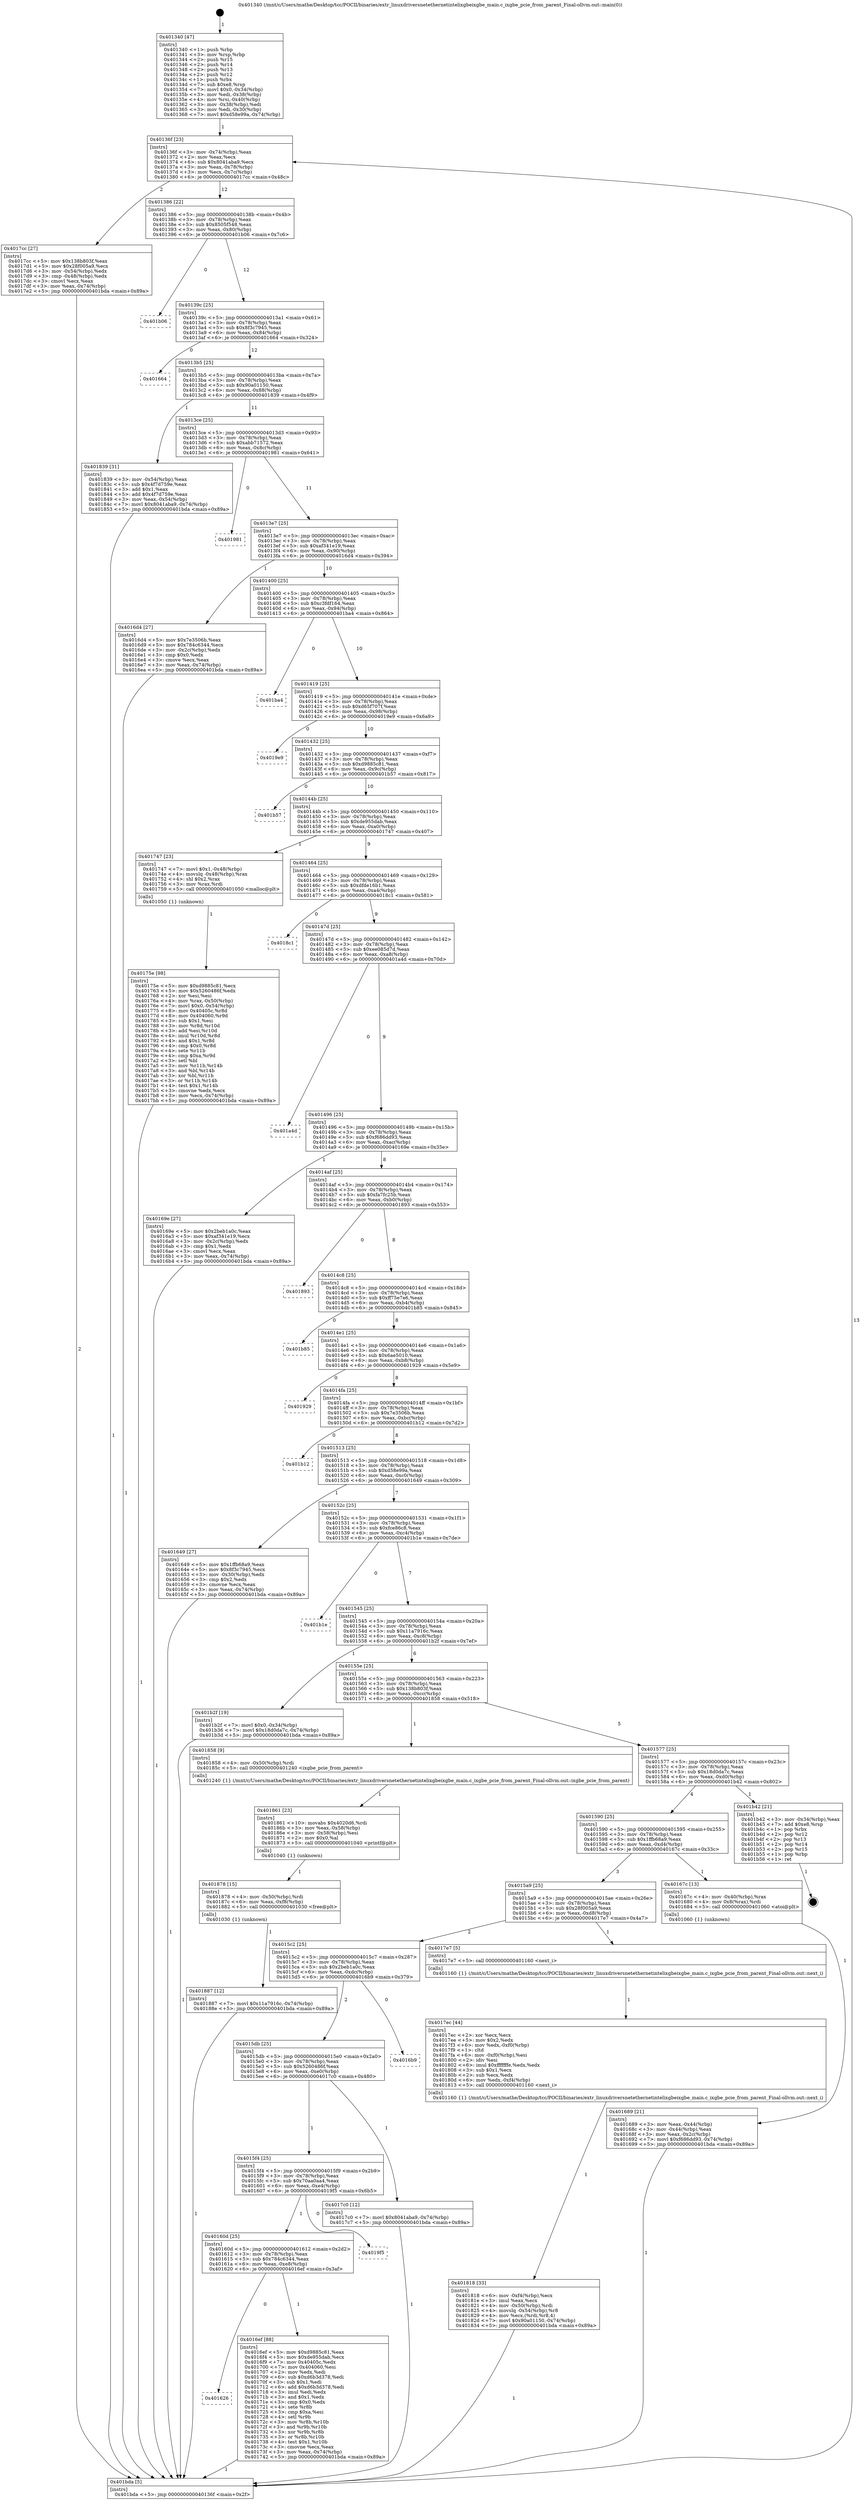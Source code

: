 digraph "0x401340" {
  label = "0x401340 (/mnt/c/Users/mathe/Desktop/tcc/POCII/binaries/extr_linuxdriversnetethernetintelixgbeixgbe_main.c_ixgbe_pcie_from_parent_Final-ollvm.out::main(0))"
  labelloc = "t"
  node[shape=record]

  Entry [label="",width=0.3,height=0.3,shape=circle,fillcolor=black,style=filled]
  "0x40136f" [label="{
     0x40136f [23]\l
     | [instrs]\l
     &nbsp;&nbsp;0x40136f \<+3\>: mov -0x74(%rbp),%eax\l
     &nbsp;&nbsp;0x401372 \<+2\>: mov %eax,%ecx\l
     &nbsp;&nbsp;0x401374 \<+6\>: sub $0x8041aba9,%ecx\l
     &nbsp;&nbsp;0x40137a \<+3\>: mov %eax,-0x78(%rbp)\l
     &nbsp;&nbsp;0x40137d \<+3\>: mov %ecx,-0x7c(%rbp)\l
     &nbsp;&nbsp;0x401380 \<+6\>: je 00000000004017cc \<main+0x48c\>\l
  }"]
  "0x4017cc" [label="{
     0x4017cc [27]\l
     | [instrs]\l
     &nbsp;&nbsp;0x4017cc \<+5\>: mov $0x138b803f,%eax\l
     &nbsp;&nbsp;0x4017d1 \<+5\>: mov $0x28f005a9,%ecx\l
     &nbsp;&nbsp;0x4017d6 \<+3\>: mov -0x54(%rbp),%edx\l
     &nbsp;&nbsp;0x4017d9 \<+3\>: cmp -0x48(%rbp),%edx\l
     &nbsp;&nbsp;0x4017dc \<+3\>: cmovl %ecx,%eax\l
     &nbsp;&nbsp;0x4017df \<+3\>: mov %eax,-0x74(%rbp)\l
     &nbsp;&nbsp;0x4017e2 \<+5\>: jmp 0000000000401bda \<main+0x89a\>\l
  }"]
  "0x401386" [label="{
     0x401386 [22]\l
     | [instrs]\l
     &nbsp;&nbsp;0x401386 \<+5\>: jmp 000000000040138b \<main+0x4b\>\l
     &nbsp;&nbsp;0x40138b \<+3\>: mov -0x78(%rbp),%eax\l
     &nbsp;&nbsp;0x40138e \<+5\>: sub $0x8505f548,%eax\l
     &nbsp;&nbsp;0x401393 \<+3\>: mov %eax,-0x80(%rbp)\l
     &nbsp;&nbsp;0x401396 \<+6\>: je 0000000000401b06 \<main+0x7c6\>\l
  }"]
  Exit [label="",width=0.3,height=0.3,shape=circle,fillcolor=black,style=filled,peripheries=2]
  "0x401b06" [label="{
     0x401b06\l
  }", style=dashed]
  "0x40139c" [label="{
     0x40139c [25]\l
     | [instrs]\l
     &nbsp;&nbsp;0x40139c \<+5\>: jmp 00000000004013a1 \<main+0x61\>\l
     &nbsp;&nbsp;0x4013a1 \<+3\>: mov -0x78(%rbp),%eax\l
     &nbsp;&nbsp;0x4013a4 \<+5\>: sub $0x8f3c7945,%eax\l
     &nbsp;&nbsp;0x4013a9 \<+6\>: mov %eax,-0x84(%rbp)\l
     &nbsp;&nbsp;0x4013af \<+6\>: je 0000000000401664 \<main+0x324\>\l
  }"]
  "0x401887" [label="{
     0x401887 [12]\l
     | [instrs]\l
     &nbsp;&nbsp;0x401887 \<+7\>: movl $0x11a7916c,-0x74(%rbp)\l
     &nbsp;&nbsp;0x40188e \<+5\>: jmp 0000000000401bda \<main+0x89a\>\l
  }"]
  "0x401664" [label="{
     0x401664\l
  }", style=dashed]
  "0x4013b5" [label="{
     0x4013b5 [25]\l
     | [instrs]\l
     &nbsp;&nbsp;0x4013b5 \<+5\>: jmp 00000000004013ba \<main+0x7a\>\l
     &nbsp;&nbsp;0x4013ba \<+3\>: mov -0x78(%rbp),%eax\l
     &nbsp;&nbsp;0x4013bd \<+5\>: sub $0x90a01150,%eax\l
     &nbsp;&nbsp;0x4013c2 \<+6\>: mov %eax,-0x88(%rbp)\l
     &nbsp;&nbsp;0x4013c8 \<+6\>: je 0000000000401839 \<main+0x4f9\>\l
  }"]
  "0x401878" [label="{
     0x401878 [15]\l
     | [instrs]\l
     &nbsp;&nbsp;0x401878 \<+4\>: mov -0x50(%rbp),%rdi\l
     &nbsp;&nbsp;0x40187c \<+6\>: mov %eax,-0xf8(%rbp)\l
     &nbsp;&nbsp;0x401882 \<+5\>: call 0000000000401030 \<free@plt\>\l
     | [calls]\l
     &nbsp;&nbsp;0x401030 \{1\} (unknown)\l
  }"]
  "0x401839" [label="{
     0x401839 [31]\l
     | [instrs]\l
     &nbsp;&nbsp;0x401839 \<+3\>: mov -0x54(%rbp),%eax\l
     &nbsp;&nbsp;0x40183c \<+5\>: sub $0x4f7d759e,%eax\l
     &nbsp;&nbsp;0x401841 \<+3\>: add $0x1,%eax\l
     &nbsp;&nbsp;0x401844 \<+5\>: add $0x4f7d759e,%eax\l
     &nbsp;&nbsp;0x401849 \<+3\>: mov %eax,-0x54(%rbp)\l
     &nbsp;&nbsp;0x40184c \<+7\>: movl $0x8041aba9,-0x74(%rbp)\l
     &nbsp;&nbsp;0x401853 \<+5\>: jmp 0000000000401bda \<main+0x89a\>\l
  }"]
  "0x4013ce" [label="{
     0x4013ce [25]\l
     | [instrs]\l
     &nbsp;&nbsp;0x4013ce \<+5\>: jmp 00000000004013d3 \<main+0x93\>\l
     &nbsp;&nbsp;0x4013d3 \<+3\>: mov -0x78(%rbp),%eax\l
     &nbsp;&nbsp;0x4013d6 \<+5\>: sub $0xabb71572,%eax\l
     &nbsp;&nbsp;0x4013db \<+6\>: mov %eax,-0x8c(%rbp)\l
     &nbsp;&nbsp;0x4013e1 \<+6\>: je 0000000000401981 \<main+0x641\>\l
  }"]
  "0x401861" [label="{
     0x401861 [23]\l
     | [instrs]\l
     &nbsp;&nbsp;0x401861 \<+10\>: movabs $0x4020d6,%rdi\l
     &nbsp;&nbsp;0x40186b \<+3\>: mov %eax,-0x58(%rbp)\l
     &nbsp;&nbsp;0x40186e \<+3\>: mov -0x58(%rbp),%esi\l
     &nbsp;&nbsp;0x401871 \<+2\>: mov $0x0,%al\l
     &nbsp;&nbsp;0x401873 \<+5\>: call 0000000000401040 \<printf@plt\>\l
     | [calls]\l
     &nbsp;&nbsp;0x401040 \{1\} (unknown)\l
  }"]
  "0x401981" [label="{
     0x401981\l
  }", style=dashed]
  "0x4013e7" [label="{
     0x4013e7 [25]\l
     | [instrs]\l
     &nbsp;&nbsp;0x4013e7 \<+5\>: jmp 00000000004013ec \<main+0xac\>\l
     &nbsp;&nbsp;0x4013ec \<+3\>: mov -0x78(%rbp),%eax\l
     &nbsp;&nbsp;0x4013ef \<+5\>: sub $0xaf341e19,%eax\l
     &nbsp;&nbsp;0x4013f4 \<+6\>: mov %eax,-0x90(%rbp)\l
     &nbsp;&nbsp;0x4013fa \<+6\>: je 00000000004016d4 \<main+0x394\>\l
  }"]
  "0x401818" [label="{
     0x401818 [33]\l
     | [instrs]\l
     &nbsp;&nbsp;0x401818 \<+6\>: mov -0xf4(%rbp),%ecx\l
     &nbsp;&nbsp;0x40181e \<+3\>: imul %eax,%ecx\l
     &nbsp;&nbsp;0x401821 \<+4\>: mov -0x50(%rbp),%rdi\l
     &nbsp;&nbsp;0x401825 \<+4\>: movslq -0x54(%rbp),%r8\l
     &nbsp;&nbsp;0x401829 \<+4\>: mov %ecx,(%rdi,%r8,4)\l
     &nbsp;&nbsp;0x40182d \<+7\>: movl $0x90a01150,-0x74(%rbp)\l
     &nbsp;&nbsp;0x401834 \<+5\>: jmp 0000000000401bda \<main+0x89a\>\l
  }"]
  "0x4016d4" [label="{
     0x4016d4 [27]\l
     | [instrs]\l
     &nbsp;&nbsp;0x4016d4 \<+5\>: mov $0x7e3506b,%eax\l
     &nbsp;&nbsp;0x4016d9 \<+5\>: mov $0x784c6344,%ecx\l
     &nbsp;&nbsp;0x4016de \<+3\>: mov -0x2c(%rbp),%edx\l
     &nbsp;&nbsp;0x4016e1 \<+3\>: cmp $0x0,%edx\l
     &nbsp;&nbsp;0x4016e4 \<+3\>: cmove %ecx,%eax\l
     &nbsp;&nbsp;0x4016e7 \<+3\>: mov %eax,-0x74(%rbp)\l
     &nbsp;&nbsp;0x4016ea \<+5\>: jmp 0000000000401bda \<main+0x89a\>\l
  }"]
  "0x401400" [label="{
     0x401400 [25]\l
     | [instrs]\l
     &nbsp;&nbsp;0x401400 \<+5\>: jmp 0000000000401405 \<main+0xc5\>\l
     &nbsp;&nbsp;0x401405 \<+3\>: mov -0x78(%rbp),%eax\l
     &nbsp;&nbsp;0x401408 \<+5\>: sub $0xc3fdf164,%eax\l
     &nbsp;&nbsp;0x40140d \<+6\>: mov %eax,-0x94(%rbp)\l
     &nbsp;&nbsp;0x401413 \<+6\>: je 0000000000401ba4 \<main+0x864\>\l
  }"]
  "0x4017ec" [label="{
     0x4017ec [44]\l
     | [instrs]\l
     &nbsp;&nbsp;0x4017ec \<+2\>: xor %ecx,%ecx\l
     &nbsp;&nbsp;0x4017ee \<+5\>: mov $0x2,%edx\l
     &nbsp;&nbsp;0x4017f3 \<+6\>: mov %edx,-0xf0(%rbp)\l
     &nbsp;&nbsp;0x4017f9 \<+1\>: cltd\l
     &nbsp;&nbsp;0x4017fa \<+6\>: mov -0xf0(%rbp),%esi\l
     &nbsp;&nbsp;0x401800 \<+2\>: idiv %esi\l
     &nbsp;&nbsp;0x401802 \<+6\>: imul $0xfffffffe,%edx,%edx\l
     &nbsp;&nbsp;0x401808 \<+3\>: sub $0x1,%ecx\l
     &nbsp;&nbsp;0x40180b \<+2\>: sub %ecx,%edx\l
     &nbsp;&nbsp;0x40180d \<+6\>: mov %edx,-0xf4(%rbp)\l
     &nbsp;&nbsp;0x401813 \<+5\>: call 0000000000401160 \<next_i\>\l
     | [calls]\l
     &nbsp;&nbsp;0x401160 \{1\} (/mnt/c/Users/mathe/Desktop/tcc/POCII/binaries/extr_linuxdriversnetethernetintelixgbeixgbe_main.c_ixgbe_pcie_from_parent_Final-ollvm.out::next_i)\l
  }"]
  "0x401ba4" [label="{
     0x401ba4\l
  }", style=dashed]
  "0x401419" [label="{
     0x401419 [25]\l
     | [instrs]\l
     &nbsp;&nbsp;0x401419 \<+5\>: jmp 000000000040141e \<main+0xde\>\l
     &nbsp;&nbsp;0x40141e \<+3\>: mov -0x78(%rbp),%eax\l
     &nbsp;&nbsp;0x401421 \<+5\>: sub $0xd65f707f,%eax\l
     &nbsp;&nbsp;0x401426 \<+6\>: mov %eax,-0x98(%rbp)\l
     &nbsp;&nbsp;0x40142c \<+6\>: je 00000000004019e9 \<main+0x6a9\>\l
  }"]
  "0x40175e" [label="{
     0x40175e [98]\l
     | [instrs]\l
     &nbsp;&nbsp;0x40175e \<+5\>: mov $0xd9885c81,%ecx\l
     &nbsp;&nbsp;0x401763 \<+5\>: mov $0x5260486f,%edx\l
     &nbsp;&nbsp;0x401768 \<+2\>: xor %esi,%esi\l
     &nbsp;&nbsp;0x40176a \<+4\>: mov %rax,-0x50(%rbp)\l
     &nbsp;&nbsp;0x40176e \<+7\>: movl $0x0,-0x54(%rbp)\l
     &nbsp;&nbsp;0x401775 \<+8\>: mov 0x40405c,%r8d\l
     &nbsp;&nbsp;0x40177d \<+8\>: mov 0x404060,%r9d\l
     &nbsp;&nbsp;0x401785 \<+3\>: sub $0x1,%esi\l
     &nbsp;&nbsp;0x401788 \<+3\>: mov %r8d,%r10d\l
     &nbsp;&nbsp;0x40178b \<+3\>: add %esi,%r10d\l
     &nbsp;&nbsp;0x40178e \<+4\>: imul %r10d,%r8d\l
     &nbsp;&nbsp;0x401792 \<+4\>: and $0x1,%r8d\l
     &nbsp;&nbsp;0x401796 \<+4\>: cmp $0x0,%r8d\l
     &nbsp;&nbsp;0x40179a \<+4\>: sete %r11b\l
     &nbsp;&nbsp;0x40179e \<+4\>: cmp $0xa,%r9d\l
     &nbsp;&nbsp;0x4017a2 \<+3\>: setl %bl\l
     &nbsp;&nbsp;0x4017a5 \<+3\>: mov %r11b,%r14b\l
     &nbsp;&nbsp;0x4017a8 \<+3\>: and %bl,%r14b\l
     &nbsp;&nbsp;0x4017ab \<+3\>: xor %bl,%r11b\l
     &nbsp;&nbsp;0x4017ae \<+3\>: or %r11b,%r14b\l
     &nbsp;&nbsp;0x4017b1 \<+4\>: test $0x1,%r14b\l
     &nbsp;&nbsp;0x4017b5 \<+3\>: cmovne %edx,%ecx\l
     &nbsp;&nbsp;0x4017b8 \<+3\>: mov %ecx,-0x74(%rbp)\l
     &nbsp;&nbsp;0x4017bb \<+5\>: jmp 0000000000401bda \<main+0x89a\>\l
  }"]
  "0x4019e9" [label="{
     0x4019e9\l
  }", style=dashed]
  "0x401432" [label="{
     0x401432 [25]\l
     | [instrs]\l
     &nbsp;&nbsp;0x401432 \<+5\>: jmp 0000000000401437 \<main+0xf7\>\l
     &nbsp;&nbsp;0x401437 \<+3\>: mov -0x78(%rbp),%eax\l
     &nbsp;&nbsp;0x40143a \<+5\>: sub $0xd9885c81,%eax\l
     &nbsp;&nbsp;0x40143f \<+6\>: mov %eax,-0x9c(%rbp)\l
     &nbsp;&nbsp;0x401445 \<+6\>: je 0000000000401b57 \<main+0x817\>\l
  }"]
  "0x401626" [label="{
     0x401626\l
  }", style=dashed]
  "0x401b57" [label="{
     0x401b57\l
  }", style=dashed]
  "0x40144b" [label="{
     0x40144b [25]\l
     | [instrs]\l
     &nbsp;&nbsp;0x40144b \<+5\>: jmp 0000000000401450 \<main+0x110\>\l
     &nbsp;&nbsp;0x401450 \<+3\>: mov -0x78(%rbp),%eax\l
     &nbsp;&nbsp;0x401453 \<+5\>: sub $0xde955dab,%eax\l
     &nbsp;&nbsp;0x401458 \<+6\>: mov %eax,-0xa0(%rbp)\l
     &nbsp;&nbsp;0x40145e \<+6\>: je 0000000000401747 \<main+0x407\>\l
  }"]
  "0x4016ef" [label="{
     0x4016ef [88]\l
     | [instrs]\l
     &nbsp;&nbsp;0x4016ef \<+5\>: mov $0xd9885c81,%eax\l
     &nbsp;&nbsp;0x4016f4 \<+5\>: mov $0xde955dab,%ecx\l
     &nbsp;&nbsp;0x4016f9 \<+7\>: mov 0x40405c,%edx\l
     &nbsp;&nbsp;0x401700 \<+7\>: mov 0x404060,%esi\l
     &nbsp;&nbsp;0x401707 \<+2\>: mov %edx,%edi\l
     &nbsp;&nbsp;0x401709 \<+6\>: sub $0xd6b3d378,%edi\l
     &nbsp;&nbsp;0x40170f \<+3\>: sub $0x1,%edi\l
     &nbsp;&nbsp;0x401712 \<+6\>: add $0xd6b3d378,%edi\l
     &nbsp;&nbsp;0x401718 \<+3\>: imul %edi,%edx\l
     &nbsp;&nbsp;0x40171b \<+3\>: and $0x1,%edx\l
     &nbsp;&nbsp;0x40171e \<+3\>: cmp $0x0,%edx\l
     &nbsp;&nbsp;0x401721 \<+4\>: sete %r8b\l
     &nbsp;&nbsp;0x401725 \<+3\>: cmp $0xa,%esi\l
     &nbsp;&nbsp;0x401728 \<+4\>: setl %r9b\l
     &nbsp;&nbsp;0x40172c \<+3\>: mov %r8b,%r10b\l
     &nbsp;&nbsp;0x40172f \<+3\>: and %r9b,%r10b\l
     &nbsp;&nbsp;0x401732 \<+3\>: xor %r9b,%r8b\l
     &nbsp;&nbsp;0x401735 \<+3\>: or %r8b,%r10b\l
     &nbsp;&nbsp;0x401738 \<+4\>: test $0x1,%r10b\l
     &nbsp;&nbsp;0x40173c \<+3\>: cmovne %ecx,%eax\l
     &nbsp;&nbsp;0x40173f \<+3\>: mov %eax,-0x74(%rbp)\l
     &nbsp;&nbsp;0x401742 \<+5\>: jmp 0000000000401bda \<main+0x89a\>\l
  }"]
  "0x401747" [label="{
     0x401747 [23]\l
     | [instrs]\l
     &nbsp;&nbsp;0x401747 \<+7\>: movl $0x1,-0x48(%rbp)\l
     &nbsp;&nbsp;0x40174e \<+4\>: movslq -0x48(%rbp),%rax\l
     &nbsp;&nbsp;0x401752 \<+4\>: shl $0x2,%rax\l
     &nbsp;&nbsp;0x401756 \<+3\>: mov %rax,%rdi\l
     &nbsp;&nbsp;0x401759 \<+5\>: call 0000000000401050 \<malloc@plt\>\l
     | [calls]\l
     &nbsp;&nbsp;0x401050 \{1\} (unknown)\l
  }"]
  "0x401464" [label="{
     0x401464 [25]\l
     | [instrs]\l
     &nbsp;&nbsp;0x401464 \<+5\>: jmp 0000000000401469 \<main+0x129\>\l
     &nbsp;&nbsp;0x401469 \<+3\>: mov -0x78(%rbp),%eax\l
     &nbsp;&nbsp;0x40146c \<+5\>: sub $0xdfde16b1,%eax\l
     &nbsp;&nbsp;0x401471 \<+6\>: mov %eax,-0xa4(%rbp)\l
     &nbsp;&nbsp;0x401477 \<+6\>: je 00000000004018c1 \<main+0x581\>\l
  }"]
  "0x40160d" [label="{
     0x40160d [25]\l
     | [instrs]\l
     &nbsp;&nbsp;0x40160d \<+5\>: jmp 0000000000401612 \<main+0x2d2\>\l
     &nbsp;&nbsp;0x401612 \<+3\>: mov -0x78(%rbp),%eax\l
     &nbsp;&nbsp;0x401615 \<+5\>: sub $0x784c6344,%eax\l
     &nbsp;&nbsp;0x40161a \<+6\>: mov %eax,-0xe8(%rbp)\l
     &nbsp;&nbsp;0x401620 \<+6\>: je 00000000004016ef \<main+0x3af\>\l
  }"]
  "0x4018c1" [label="{
     0x4018c1\l
  }", style=dashed]
  "0x40147d" [label="{
     0x40147d [25]\l
     | [instrs]\l
     &nbsp;&nbsp;0x40147d \<+5\>: jmp 0000000000401482 \<main+0x142\>\l
     &nbsp;&nbsp;0x401482 \<+3\>: mov -0x78(%rbp),%eax\l
     &nbsp;&nbsp;0x401485 \<+5\>: sub $0xee085d7d,%eax\l
     &nbsp;&nbsp;0x40148a \<+6\>: mov %eax,-0xa8(%rbp)\l
     &nbsp;&nbsp;0x401490 \<+6\>: je 0000000000401a4d \<main+0x70d\>\l
  }"]
  "0x4019f5" [label="{
     0x4019f5\l
  }", style=dashed]
  "0x401a4d" [label="{
     0x401a4d\l
  }", style=dashed]
  "0x401496" [label="{
     0x401496 [25]\l
     | [instrs]\l
     &nbsp;&nbsp;0x401496 \<+5\>: jmp 000000000040149b \<main+0x15b\>\l
     &nbsp;&nbsp;0x40149b \<+3\>: mov -0x78(%rbp),%eax\l
     &nbsp;&nbsp;0x40149e \<+5\>: sub $0xf686dd93,%eax\l
     &nbsp;&nbsp;0x4014a3 \<+6\>: mov %eax,-0xac(%rbp)\l
     &nbsp;&nbsp;0x4014a9 \<+6\>: je 000000000040169e \<main+0x35e\>\l
  }"]
  "0x4015f4" [label="{
     0x4015f4 [25]\l
     | [instrs]\l
     &nbsp;&nbsp;0x4015f4 \<+5\>: jmp 00000000004015f9 \<main+0x2b9\>\l
     &nbsp;&nbsp;0x4015f9 \<+3\>: mov -0x78(%rbp),%eax\l
     &nbsp;&nbsp;0x4015fc \<+5\>: sub $0x70aa0aa4,%eax\l
     &nbsp;&nbsp;0x401601 \<+6\>: mov %eax,-0xe4(%rbp)\l
     &nbsp;&nbsp;0x401607 \<+6\>: je 00000000004019f5 \<main+0x6b5\>\l
  }"]
  "0x40169e" [label="{
     0x40169e [27]\l
     | [instrs]\l
     &nbsp;&nbsp;0x40169e \<+5\>: mov $0x2beb1a0c,%eax\l
     &nbsp;&nbsp;0x4016a3 \<+5\>: mov $0xaf341e19,%ecx\l
     &nbsp;&nbsp;0x4016a8 \<+3\>: mov -0x2c(%rbp),%edx\l
     &nbsp;&nbsp;0x4016ab \<+3\>: cmp $0x1,%edx\l
     &nbsp;&nbsp;0x4016ae \<+3\>: cmovl %ecx,%eax\l
     &nbsp;&nbsp;0x4016b1 \<+3\>: mov %eax,-0x74(%rbp)\l
     &nbsp;&nbsp;0x4016b4 \<+5\>: jmp 0000000000401bda \<main+0x89a\>\l
  }"]
  "0x4014af" [label="{
     0x4014af [25]\l
     | [instrs]\l
     &nbsp;&nbsp;0x4014af \<+5\>: jmp 00000000004014b4 \<main+0x174\>\l
     &nbsp;&nbsp;0x4014b4 \<+3\>: mov -0x78(%rbp),%eax\l
     &nbsp;&nbsp;0x4014b7 \<+5\>: sub $0xfa7fc25b,%eax\l
     &nbsp;&nbsp;0x4014bc \<+6\>: mov %eax,-0xb0(%rbp)\l
     &nbsp;&nbsp;0x4014c2 \<+6\>: je 0000000000401893 \<main+0x553\>\l
  }"]
  "0x4017c0" [label="{
     0x4017c0 [12]\l
     | [instrs]\l
     &nbsp;&nbsp;0x4017c0 \<+7\>: movl $0x8041aba9,-0x74(%rbp)\l
     &nbsp;&nbsp;0x4017c7 \<+5\>: jmp 0000000000401bda \<main+0x89a\>\l
  }"]
  "0x401893" [label="{
     0x401893\l
  }", style=dashed]
  "0x4014c8" [label="{
     0x4014c8 [25]\l
     | [instrs]\l
     &nbsp;&nbsp;0x4014c8 \<+5\>: jmp 00000000004014cd \<main+0x18d\>\l
     &nbsp;&nbsp;0x4014cd \<+3\>: mov -0x78(%rbp),%eax\l
     &nbsp;&nbsp;0x4014d0 \<+5\>: sub $0xff75e7e6,%eax\l
     &nbsp;&nbsp;0x4014d5 \<+6\>: mov %eax,-0xb4(%rbp)\l
     &nbsp;&nbsp;0x4014db \<+6\>: je 0000000000401b85 \<main+0x845\>\l
  }"]
  "0x4015db" [label="{
     0x4015db [25]\l
     | [instrs]\l
     &nbsp;&nbsp;0x4015db \<+5\>: jmp 00000000004015e0 \<main+0x2a0\>\l
     &nbsp;&nbsp;0x4015e0 \<+3\>: mov -0x78(%rbp),%eax\l
     &nbsp;&nbsp;0x4015e3 \<+5\>: sub $0x5260486f,%eax\l
     &nbsp;&nbsp;0x4015e8 \<+6\>: mov %eax,-0xe0(%rbp)\l
     &nbsp;&nbsp;0x4015ee \<+6\>: je 00000000004017c0 \<main+0x480\>\l
  }"]
  "0x401b85" [label="{
     0x401b85\l
  }", style=dashed]
  "0x4014e1" [label="{
     0x4014e1 [25]\l
     | [instrs]\l
     &nbsp;&nbsp;0x4014e1 \<+5\>: jmp 00000000004014e6 \<main+0x1a6\>\l
     &nbsp;&nbsp;0x4014e6 \<+3\>: mov -0x78(%rbp),%eax\l
     &nbsp;&nbsp;0x4014e9 \<+5\>: sub $0x6ae5010,%eax\l
     &nbsp;&nbsp;0x4014ee \<+6\>: mov %eax,-0xb8(%rbp)\l
     &nbsp;&nbsp;0x4014f4 \<+6\>: je 0000000000401929 \<main+0x5e9\>\l
  }"]
  "0x4016b9" [label="{
     0x4016b9\l
  }", style=dashed]
  "0x401929" [label="{
     0x401929\l
  }", style=dashed]
  "0x4014fa" [label="{
     0x4014fa [25]\l
     | [instrs]\l
     &nbsp;&nbsp;0x4014fa \<+5\>: jmp 00000000004014ff \<main+0x1bf\>\l
     &nbsp;&nbsp;0x4014ff \<+3\>: mov -0x78(%rbp),%eax\l
     &nbsp;&nbsp;0x401502 \<+5\>: sub $0x7e3506b,%eax\l
     &nbsp;&nbsp;0x401507 \<+6\>: mov %eax,-0xbc(%rbp)\l
     &nbsp;&nbsp;0x40150d \<+6\>: je 0000000000401b12 \<main+0x7d2\>\l
  }"]
  "0x4015c2" [label="{
     0x4015c2 [25]\l
     | [instrs]\l
     &nbsp;&nbsp;0x4015c2 \<+5\>: jmp 00000000004015c7 \<main+0x287\>\l
     &nbsp;&nbsp;0x4015c7 \<+3\>: mov -0x78(%rbp),%eax\l
     &nbsp;&nbsp;0x4015ca \<+5\>: sub $0x2beb1a0c,%eax\l
     &nbsp;&nbsp;0x4015cf \<+6\>: mov %eax,-0xdc(%rbp)\l
     &nbsp;&nbsp;0x4015d5 \<+6\>: je 00000000004016b9 \<main+0x379\>\l
  }"]
  "0x401b12" [label="{
     0x401b12\l
  }", style=dashed]
  "0x401513" [label="{
     0x401513 [25]\l
     | [instrs]\l
     &nbsp;&nbsp;0x401513 \<+5\>: jmp 0000000000401518 \<main+0x1d8\>\l
     &nbsp;&nbsp;0x401518 \<+3\>: mov -0x78(%rbp),%eax\l
     &nbsp;&nbsp;0x40151b \<+5\>: sub $0xd58e99a,%eax\l
     &nbsp;&nbsp;0x401520 \<+6\>: mov %eax,-0xc0(%rbp)\l
     &nbsp;&nbsp;0x401526 \<+6\>: je 0000000000401649 \<main+0x309\>\l
  }"]
  "0x4017e7" [label="{
     0x4017e7 [5]\l
     | [instrs]\l
     &nbsp;&nbsp;0x4017e7 \<+5\>: call 0000000000401160 \<next_i\>\l
     | [calls]\l
     &nbsp;&nbsp;0x401160 \{1\} (/mnt/c/Users/mathe/Desktop/tcc/POCII/binaries/extr_linuxdriversnetethernetintelixgbeixgbe_main.c_ixgbe_pcie_from_parent_Final-ollvm.out::next_i)\l
  }"]
  "0x401649" [label="{
     0x401649 [27]\l
     | [instrs]\l
     &nbsp;&nbsp;0x401649 \<+5\>: mov $0x1ffb68a9,%eax\l
     &nbsp;&nbsp;0x40164e \<+5\>: mov $0x8f3c7945,%ecx\l
     &nbsp;&nbsp;0x401653 \<+3\>: mov -0x30(%rbp),%edx\l
     &nbsp;&nbsp;0x401656 \<+3\>: cmp $0x2,%edx\l
     &nbsp;&nbsp;0x401659 \<+3\>: cmovne %ecx,%eax\l
     &nbsp;&nbsp;0x40165c \<+3\>: mov %eax,-0x74(%rbp)\l
     &nbsp;&nbsp;0x40165f \<+5\>: jmp 0000000000401bda \<main+0x89a\>\l
  }"]
  "0x40152c" [label="{
     0x40152c [25]\l
     | [instrs]\l
     &nbsp;&nbsp;0x40152c \<+5\>: jmp 0000000000401531 \<main+0x1f1\>\l
     &nbsp;&nbsp;0x401531 \<+3\>: mov -0x78(%rbp),%eax\l
     &nbsp;&nbsp;0x401534 \<+5\>: sub $0xfce86c8,%eax\l
     &nbsp;&nbsp;0x401539 \<+6\>: mov %eax,-0xc4(%rbp)\l
     &nbsp;&nbsp;0x40153f \<+6\>: je 0000000000401b1e \<main+0x7de\>\l
  }"]
  "0x401bda" [label="{
     0x401bda [5]\l
     | [instrs]\l
     &nbsp;&nbsp;0x401bda \<+5\>: jmp 000000000040136f \<main+0x2f\>\l
  }"]
  "0x401340" [label="{
     0x401340 [47]\l
     | [instrs]\l
     &nbsp;&nbsp;0x401340 \<+1\>: push %rbp\l
     &nbsp;&nbsp;0x401341 \<+3\>: mov %rsp,%rbp\l
     &nbsp;&nbsp;0x401344 \<+2\>: push %r15\l
     &nbsp;&nbsp;0x401346 \<+2\>: push %r14\l
     &nbsp;&nbsp;0x401348 \<+2\>: push %r13\l
     &nbsp;&nbsp;0x40134a \<+2\>: push %r12\l
     &nbsp;&nbsp;0x40134c \<+1\>: push %rbx\l
     &nbsp;&nbsp;0x40134d \<+7\>: sub $0xe8,%rsp\l
     &nbsp;&nbsp;0x401354 \<+7\>: movl $0x0,-0x34(%rbp)\l
     &nbsp;&nbsp;0x40135b \<+3\>: mov %edi,-0x38(%rbp)\l
     &nbsp;&nbsp;0x40135e \<+4\>: mov %rsi,-0x40(%rbp)\l
     &nbsp;&nbsp;0x401362 \<+3\>: mov -0x38(%rbp),%edi\l
     &nbsp;&nbsp;0x401365 \<+3\>: mov %edi,-0x30(%rbp)\l
     &nbsp;&nbsp;0x401368 \<+7\>: movl $0xd58e99a,-0x74(%rbp)\l
  }"]
  "0x401689" [label="{
     0x401689 [21]\l
     | [instrs]\l
     &nbsp;&nbsp;0x401689 \<+3\>: mov %eax,-0x44(%rbp)\l
     &nbsp;&nbsp;0x40168c \<+3\>: mov -0x44(%rbp),%eax\l
     &nbsp;&nbsp;0x40168f \<+3\>: mov %eax,-0x2c(%rbp)\l
     &nbsp;&nbsp;0x401692 \<+7\>: movl $0xf686dd93,-0x74(%rbp)\l
     &nbsp;&nbsp;0x401699 \<+5\>: jmp 0000000000401bda \<main+0x89a\>\l
  }"]
  "0x401b1e" [label="{
     0x401b1e\l
  }", style=dashed]
  "0x401545" [label="{
     0x401545 [25]\l
     | [instrs]\l
     &nbsp;&nbsp;0x401545 \<+5\>: jmp 000000000040154a \<main+0x20a\>\l
     &nbsp;&nbsp;0x40154a \<+3\>: mov -0x78(%rbp),%eax\l
     &nbsp;&nbsp;0x40154d \<+5\>: sub $0x11a7916c,%eax\l
     &nbsp;&nbsp;0x401552 \<+6\>: mov %eax,-0xc8(%rbp)\l
     &nbsp;&nbsp;0x401558 \<+6\>: je 0000000000401b2f \<main+0x7ef\>\l
  }"]
  "0x4015a9" [label="{
     0x4015a9 [25]\l
     | [instrs]\l
     &nbsp;&nbsp;0x4015a9 \<+5\>: jmp 00000000004015ae \<main+0x26e\>\l
     &nbsp;&nbsp;0x4015ae \<+3\>: mov -0x78(%rbp),%eax\l
     &nbsp;&nbsp;0x4015b1 \<+5\>: sub $0x28f005a9,%eax\l
     &nbsp;&nbsp;0x4015b6 \<+6\>: mov %eax,-0xd8(%rbp)\l
     &nbsp;&nbsp;0x4015bc \<+6\>: je 00000000004017e7 \<main+0x4a7\>\l
  }"]
  "0x401b2f" [label="{
     0x401b2f [19]\l
     | [instrs]\l
     &nbsp;&nbsp;0x401b2f \<+7\>: movl $0x0,-0x34(%rbp)\l
     &nbsp;&nbsp;0x401b36 \<+7\>: movl $0x18d0da7c,-0x74(%rbp)\l
     &nbsp;&nbsp;0x401b3d \<+5\>: jmp 0000000000401bda \<main+0x89a\>\l
  }"]
  "0x40155e" [label="{
     0x40155e [25]\l
     | [instrs]\l
     &nbsp;&nbsp;0x40155e \<+5\>: jmp 0000000000401563 \<main+0x223\>\l
     &nbsp;&nbsp;0x401563 \<+3\>: mov -0x78(%rbp),%eax\l
     &nbsp;&nbsp;0x401566 \<+5\>: sub $0x138b803f,%eax\l
     &nbsp;&nbsp;0x40156b \<+6\>: mov %eax,-0xcc(%rbp)\l
     &nbsp;&nbsp;0x401571 \<+6\>: je 0000000000401858 \<main+0x518\>\l
  }"]
  "0x40167c" [label="{
     0x40167c [13]\l
     | [instrs]\l
     &nbsp;&nbsp;0x40167c \<+4\>: mov -0x40(%rbp),%rax\l
     &nbsp;&nbsp;0x401680 \<+4\>: mov 0x8(%rax),%rdi\l
     &nbsp;&nbsp;0x401684 \<+5\>: call 0000000000401060 \<atoi@plt\>\l
     | [calls]\l
     &nbsp;&nbsp;0x401060 \{1\} (unknown)\l
  }"]
  "0x401858" [label="{
     0x401858 [9]\l
     | [instrs]\l
     &nbsp;&nbsp;0x401858 \<+4\>: mov -0x50(%rbp),%rdi\l
     &nbsp;&nbsp;0x40185c \<+5\>: call 0000000000401240 \<ixgbe_pcie_from_parent\>\l
     | [calls]\l
     &nbsp;&nbsp;0x401240 \{1\} (/mnt/c/Users/mathe/Desktop/tcc/POCII/binaries/extr_linuxdriversnetethernetintelixgbeixgbe_main.c_ixgbe_pcie_from_parent_Final-ollvm.out::ixgbe_pcie_from_parent)\l
  }"]
  "0x401577" [label="{
     0x401577 [25]\l
     | [instrs]\l
     &nbsp;&nbsp;0x401577 \<+5\>: jmp 000000000040157c \<main+0x23c\>\l
     &nbsp;&nbsp;0x40157c \<+3\>: mov -0x78(%rbp),%eax\l
     &nbsp;&nbsp;0x40157f \<+5\>: sub $0x18d0da7c,%eax\l
     &nbsp;&nbsp;0x401584 \<+6\>: mov %eax,-0xd0(%rbp)\l
     &nbsp;&nbsp;0x40158a \<+6\>: je 0000000000401b42 \<main+0x802\>\l
  }"]
  "0x401590" [label="{
     0x401590 [25]\l
     | [instrs]\l
     &nbsp;&nbsp;0x401590 \<+5\>: jmp 0000000000401595 \<main+0x255\>\l
     &nbsp;&nbsp;0x401595 \<+3\>: mov -0x78(%rbp),%eax\l
     &nbsp;&nbsp;0x401598 \<+5\>: sub $0x1ffb68a9,%eax\l
     &nbsp;&nbsp;0x40159d \<+6\>: mov %eax,-0xd4(%rbp)\l
     &nbsp;&nbsp;0x4015a3 \<+6\>: je 000000000040167c \<main+0x33c\>\l
  }"]
  "0x401b42" [label="{
     0x401b42 [21]\l
     | [instrs]\l
     &nbsp;&nbsp;0x401b42 \<+3\>: mov -0x34(%rbp),%eax\l
     &nbsp;&nbsp;0x401b45 \<+7\>: add $0xe8,%rsp\l
     &nbsp;&nbsp;0x401b4c \<+1\>: pop %rbx\l
     &nbsp;&nbsp;0x401b4d \<+2\>: pop %r12\l
     &nbsp;&nbsp;0x401b4f \<+2\>: pop %r13\l
     &nbsp;&nbsp;0x401b51 \<+2\>: pop %r14\l
     &nbsp;&nbsp;0x401b53 \<+2\>: pop %r15\l
     &nbsp;&nbsp;0x401b55 \<+1\>: pop %rbp\l
     &nbsp;&nbsp;0x401b56 \<+1\>: ret\l
  }"]
  Entry -> "0x401340" [label=" 1"]
  "0x40136f" -> "0x4017cc" [label=" 2"]
  "0x40136f" -> "0x401386" [label=" 12"]
  "0x401b42" -> Exit [label=" 1"]
  "0x401386" -> "0x401b06" [label=" 0"]
  "0x401386" -> "0x40139c" [label=" 12"]
  "0x401b2f" -> "0x401bda" [label=" 1"]
  "0x40139c" -> "0x401664" [label=" 0"]
  "0x40139c" -> "0x4013b5" [label=" 12"]
  "0x401887" -> "0x401bda" [label=" 1"]
  "0x4013b5" -> "0x401839" [label=" 1"]
  "0x4013b5" -> "0x4013ce" [label=" 11"]
  "0x401878" -> "0x401887" [label=" 1"]
  "0x4013ce" -> "0x401981" [label=" 0"]
  "0x4013ce" -> "0x4013e7" [label=" 11"]
  "0x401861" -> "0x401878" [label=" 1"]
  "0x4013e7" -> "0x4016d4" [label=" 1"]
  "0x4013e7" -> "0x401400" [label=" 10"]
  "0x401858" -> "0x401861" [label=" 1"]
  "0x401400" -> "0x401ba4" [label=" 0"]
  "0x401400" -> "0x401419" [label=" 10"]
  "0x401839" -> "0x401bda" [label=" 1"]
  "0x401419" -> "0x4019e9" [label=" 0"]
  "0x401419" -> "0x401432" [label=" 10"]
  "0x401818" -> "0x401bda" [label=" 1"]
  "0x401432" -> "0x401b57" [label=" 0"]
  "0x401432" -> "0x40144b" [label=" 10"]
  "0x4017ec" -> "0x401818" [label=" 1"]
  "0x40144b" -> "0x401747" [label=" 1"]
  "0x40144b" -> "0x401464" [label=" 9"]
  "0x4017e7" -> "0x4017ec" [label=" 1"]
  "0x401464" -> "0x4018c1" [label=" 0"]
  "0x401464" -> "0x40147d" [label=" 9"]
  "0x4017c0" -> "0x401bda" [label=" 1"]
  "0x40147d" -> "0x401a4d" [label=" 0"]
  "0x40147d" -> "0x401496" [label=" 9"]
  "0x40175e" -> "0x401bda" [label=" 1"]
  "0x401496" -> "0x40169e" [label=" 1"]
  "0x401496" -> "0x4014af" [label=" 8"]
  "0x4016ef" -> "0x401bda" [label=" 1"]
  "0x4014af" -> "0x401893" [label=" 0"]
  "0x4014af" -> "0x4014c8" [label=" 8"]
  "0x40160d" -> "0x401626" [label=" 0"]
  "0x4014c8" -> "0x401b85" [label=" 0"]
  "0x4014c8" -> "0x4014e1" [label=" 8"]
  "0x4017cc" -> "0x401bda" [label=" 2"]
  "0x4014e1" -> "0x401929" [label=" 0"]
  "0x4014e1" -> "0x4014fa" [label=" 8"]
  "0x4015f4" -> "0x40160d" [label=" 1"]
  "0x4014fa" -> "0x401b12" [label=" 0"]
  "0x4014fa" -> "0x401513" [label=" 8"]
  "0x401747" -> "0x40175e" [label=" 1"]
  "0x401513" -> "0x401649" [label=" 1"]
  "0x401513" -> "0x40152c" [label=" 7"]
  "0x401649" -> "0x401bda" [label=" 1"]
  "0x401340" -> "0x40136f" [label=" 1"]
  "0x401bda" -> "0x40136f" [label=" 13"]
  "0x4015db" -> "0x4015f4" [label=" 1"]
  "0x40152c" -> "0x401b1e" [label=" 0"]
  "0x40152c" -> "0x401545" [label=" 7"]
  "0x40160d" -> "0x4016ef" [label=" 1"]
  "0x401545" -> "0x401b2f" [label=" 1"]
  "0x401545" -> "0x40155e" [label=" 6"]
  "0x4015c2" -> "0x4015db" [label=" 2"]
  "0x40155e" -> "0x401858" [label=" 1"]
  "0x40155e" -> "0x401577" [label=" 5"]
  "0x4015c2" -> "0x4016b9" [label=" 0"]
  "0x401577" -> "0x401b42" [label=" 1"]
  "0x401577" -> "0x401590" [label=" 4"]
  "0x4015f4" -> "0x4019f5" [label=" 0"]
  "0x401590" -> "0x40167c" [label=" 1"]
  "0x401590" -> "0x4015a9" [label=" 3"]
  "0x40167c" -> "0x401689" [label=" 1"]
  "0x401689" -> "0x401bda" [label=" 1"]
  "0x40169e" -> "0x401bda" [label=" 1"]
  "0x4016d4" -> "0x401bda" [label=" 1"]
  "0x4015db" -> "0x4017c0" [label=" 1"]
  "0x4015a9" -> "0x4017e7" [label=" 1"]
  "0x4015a9" -> "0x4015c2" [label=" 2"]
}
